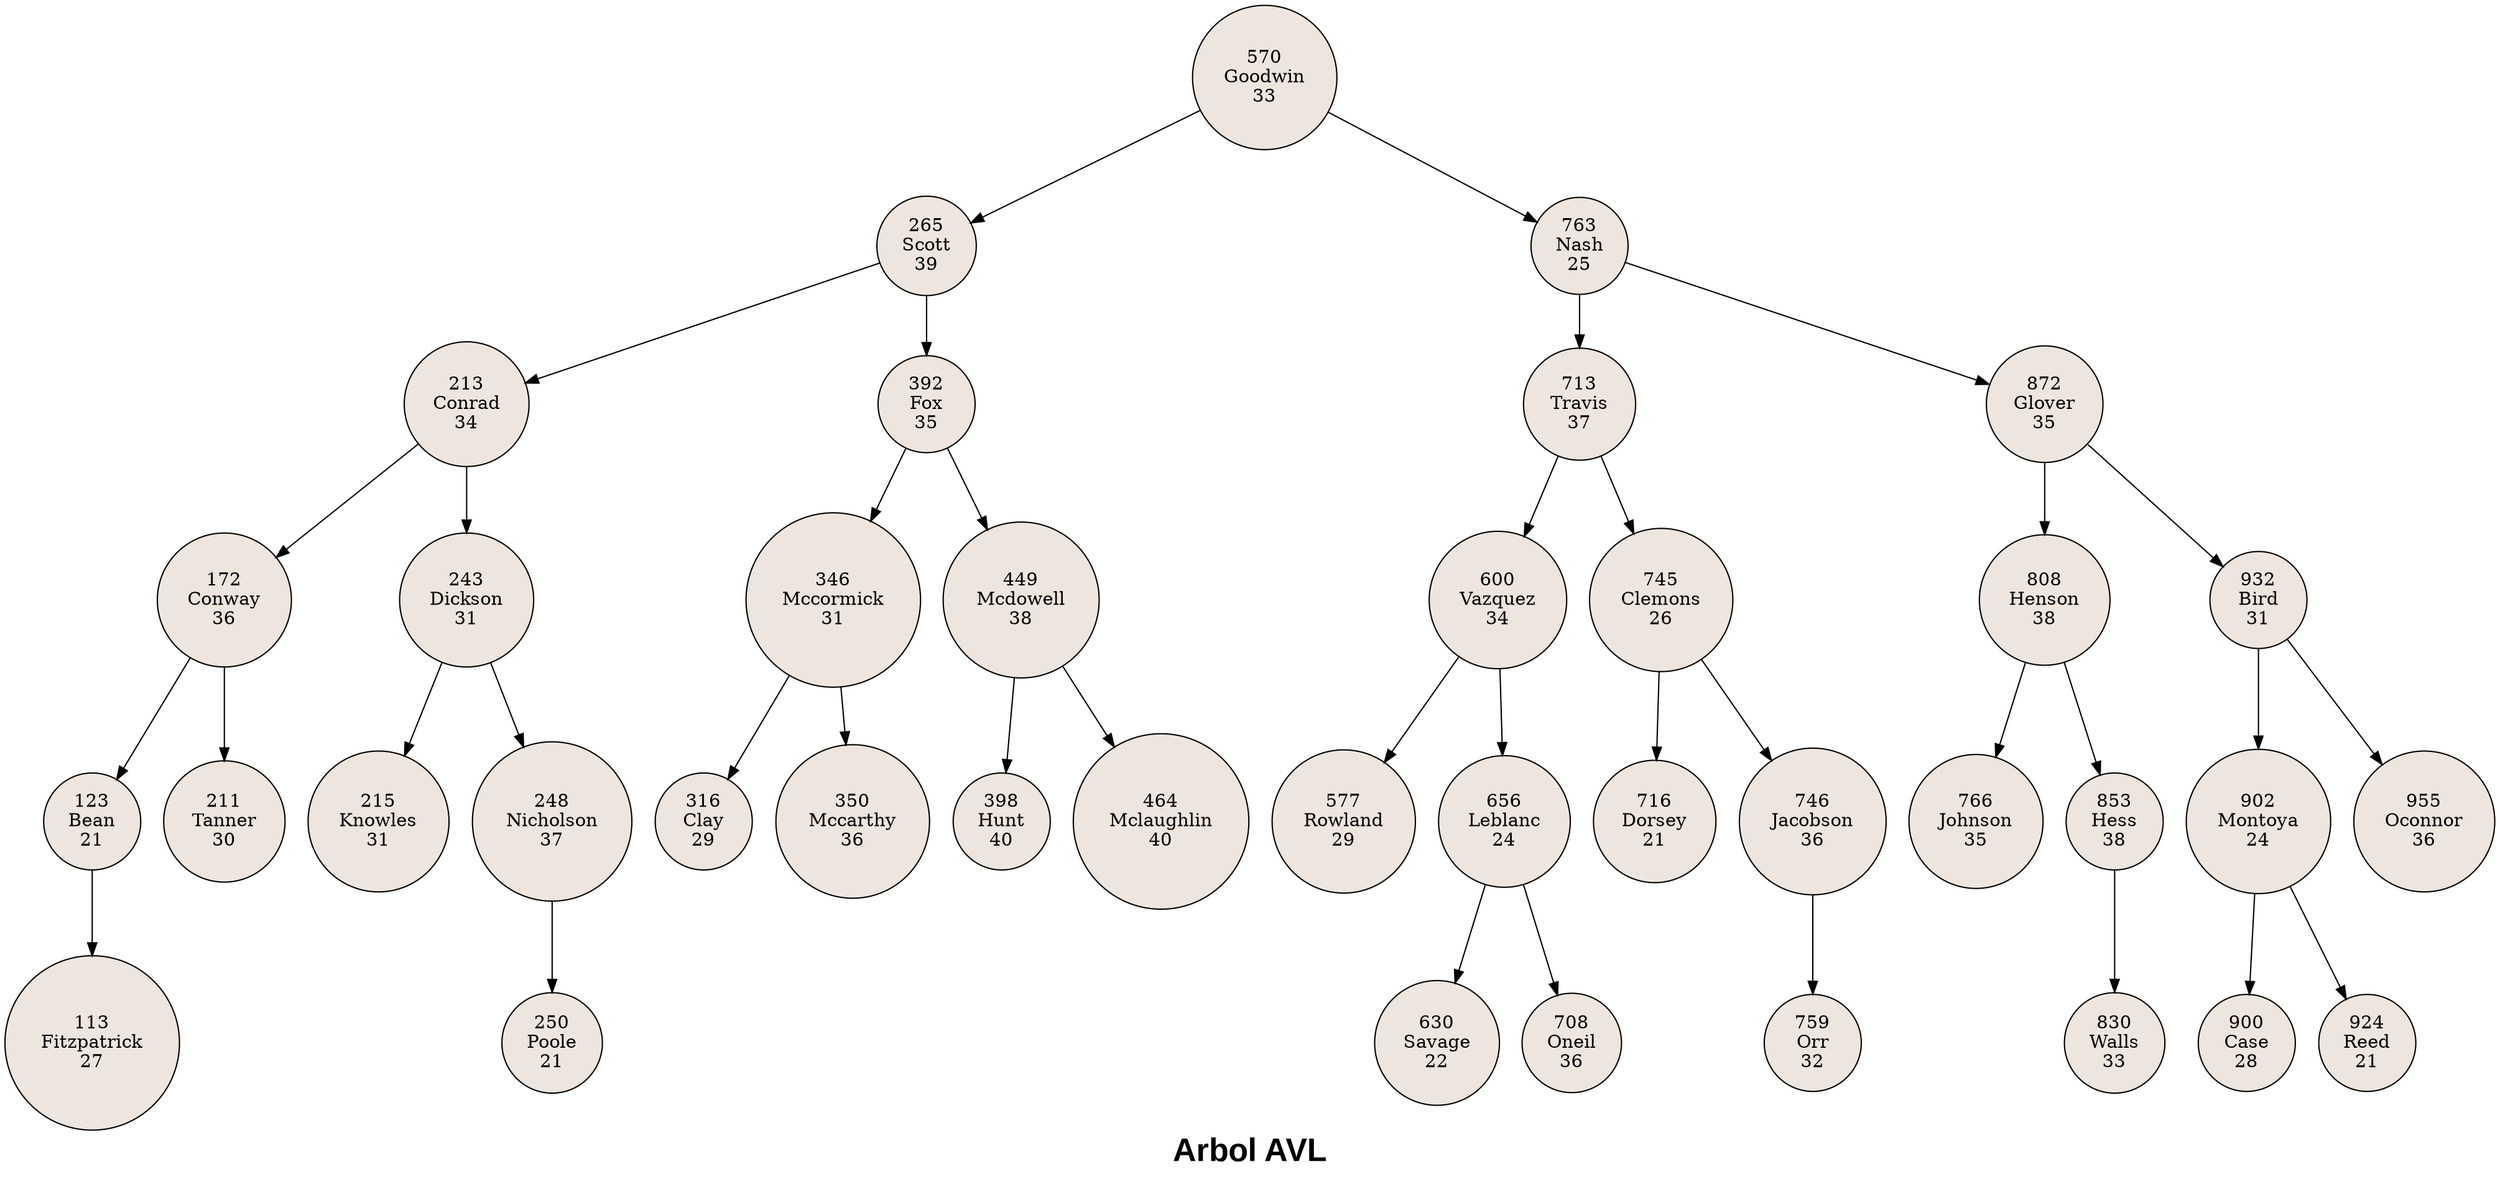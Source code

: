digraph G{label = "Arbol AVL" fontname="Arial Black" fontsize="25pt";
node [shape = circle, style=filled, fillcolor=seashell2];
nodo3[ label = "570
Goodwin
33"];
nodo19[ label = "265
Scott
39"];
nodo13[ label = "213
Conrad
34"];
nodo22[ label = "172
Conway
36"];
nodo12[ label = "123
Bean
21"];
nodo36[ label = "113
Fitzpatrick
27"];
nodo12:C0->nodo36
nodo22:C0->nodo12
nodo1[ label = "211
Tanner
30"];
nodo22:C1->nodo1
nodo13:C0->nodo22
nodo20[ label = "243
Dickson
31"];
nodo24[ label = "215
Knowles
31"];
nodo20:C0->nodo24
nodo26[ label = "248
Nicholson
37"];
nodo27[ label = "250
Poole
21"];
nodo26:C1->nodo27
nodo20:C1->nodo26
nodo13:C1->nodo20
nodo19:C0->nodo13
nodo4[ label = "392
Fox
35"];
nodo17[ label = "346
Mccormick
31"];
nodo23[ label = "316
Clay
29"];
nodo17:C0->nodo23
nodo37[ label = "350
Mccarthy
36"];
nodo17:C1->nodo37
nodo4:C0->nodo17
nodo11[ label = "449
Mcdowell
38"];
nodo29[ label = "398
Hunt
40"];
nodo11:C0->nodo29
nodo9[ label = "464
Mclaughlin
40"];
nodo11:C1->nodo9
nodo4:C1->nodo11
nodo19:C1->nodo4
nodo3:C0->nodo19
nodo28[ label = "763
Nash
25"];
nodo15[ label = "713
Travis
37"];
nodo14[ label = "600
Vazquez
34"];
nodo21[ label = "577
Rowland
29"];
nodo14:C0->nodo21
nodo18[ label = "656
Leblanc
24"];
nodo25[ label = "630
Savage
22"];
nodo18:C0->nodo25
nodo34[ label = "708
Oneil
36"];
nodo18:C1->nodo34
nodo14:C1->nodo18
nodo15:C0->nodo14
nodo2[ label = "745
Clemons
26"];
nodo6[ label = "716
Dorsey
21"];
nodo2:C0->nodo6
nodo7[ label = "746
Jacobson
36"];
nodo38[ label = "759
Orr
32"];
nodo7:C1->nodo38
nodo2:C1->nodo7
nodo15:C1->nodo2
nodo28:C0->nodo15
nodo8[ label = "872
Glover
35"];
nodo32[ label = "808
Henson
38"];
nodo33[ label = "766
Johnson
35"];
nodo32:C0->nodo33
nodo30[ label = "853
Hess
38"];
nodo39[ label = "830
Walls
33"];
nodo30:C0->nodo39
nodo32:C1->nodo30
nodo8:C0->nodo32
nodo10[ label = "932
Bird
31"];
nodo5[ label = "902
Montoya
24"];
nodo31[ label = "900
Case
28"];
nodo5:C0->nodo31
nodo35[ label = "924
Reed
21"];
nodo5:C1->nodo35
nodo10:C0->nodo5
nodo16[ label = "955
Oconnor
36"];
nodo10:C1->nodo16
nodo8:C1->nodo10
nodo28:C1->nodo8
nodo3:C1->nodo28

}